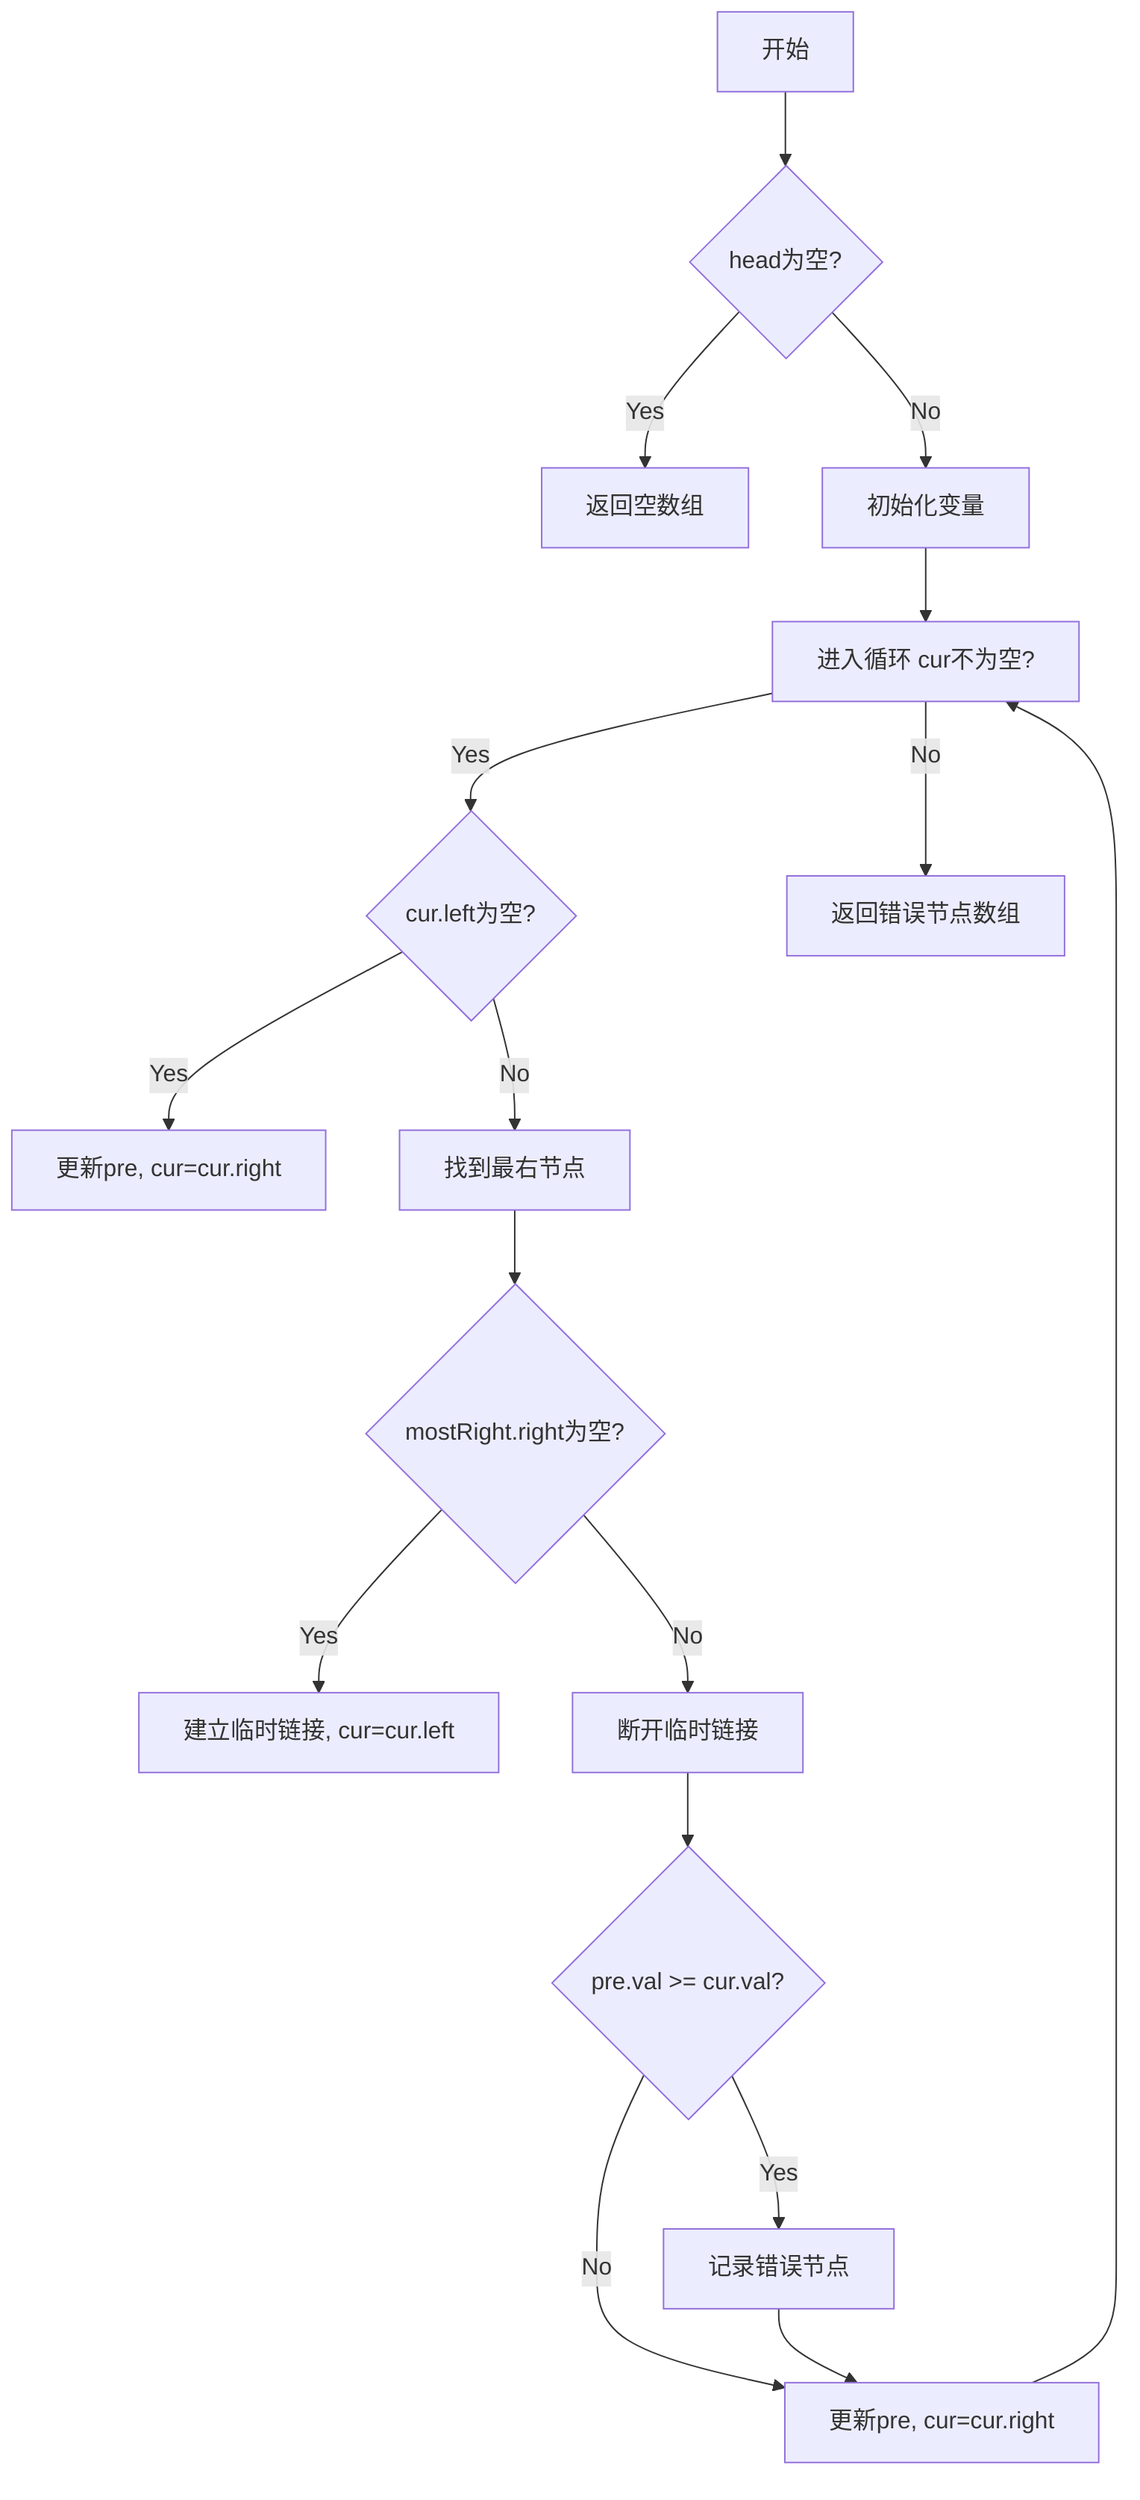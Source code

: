 flowchart TD
    A[开始] --> B{head为空?}
    B -->|Yes| C[返回空数组]
    B -->|No| D[初始化变量]
    D --> E[进入循环 cur不为空?]
    E -->|Yes| F{cur.left为空?}
    F -->|Yes| G[更新pre, cur=cur.right]
    F -->|No| H[找到最右节点]
    H --> I{mostRight.right为空?}
    I -->|Yes| J[建立临时链接, cur=cur.left]
    I -->|No| K[断开临时链接]
    K --> L{pre.val >= cur.val?}
    L -->|Yes| M[记录错误节点]
    L -->|No| N[更新pre, cur=cur.right]
    M --> N
    N --> E
    E -->|No| O[返回错误节点数组]